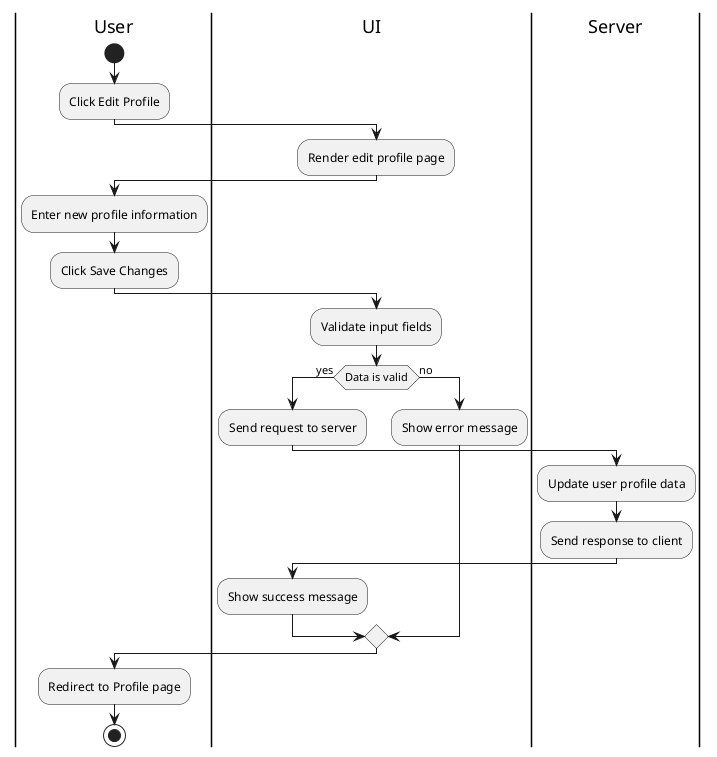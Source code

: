 @startuml
|User|
start
    :Click Edit Profile;
|UI|
    :Render edit profile page;
|User|
    :Enter new profile information;
    :Click Save Changes;
|UI|
    :Validate input fields;
    if (Data is valid) then (yes)
        :Send request to server;
|Server|
        :Update user profile data;
        :Send response to client;
|UI|
        :Show success message;
    else (no)
        :Show error message;
    endif
|User|
:Redirect to Profile page;
stop
@enduml
